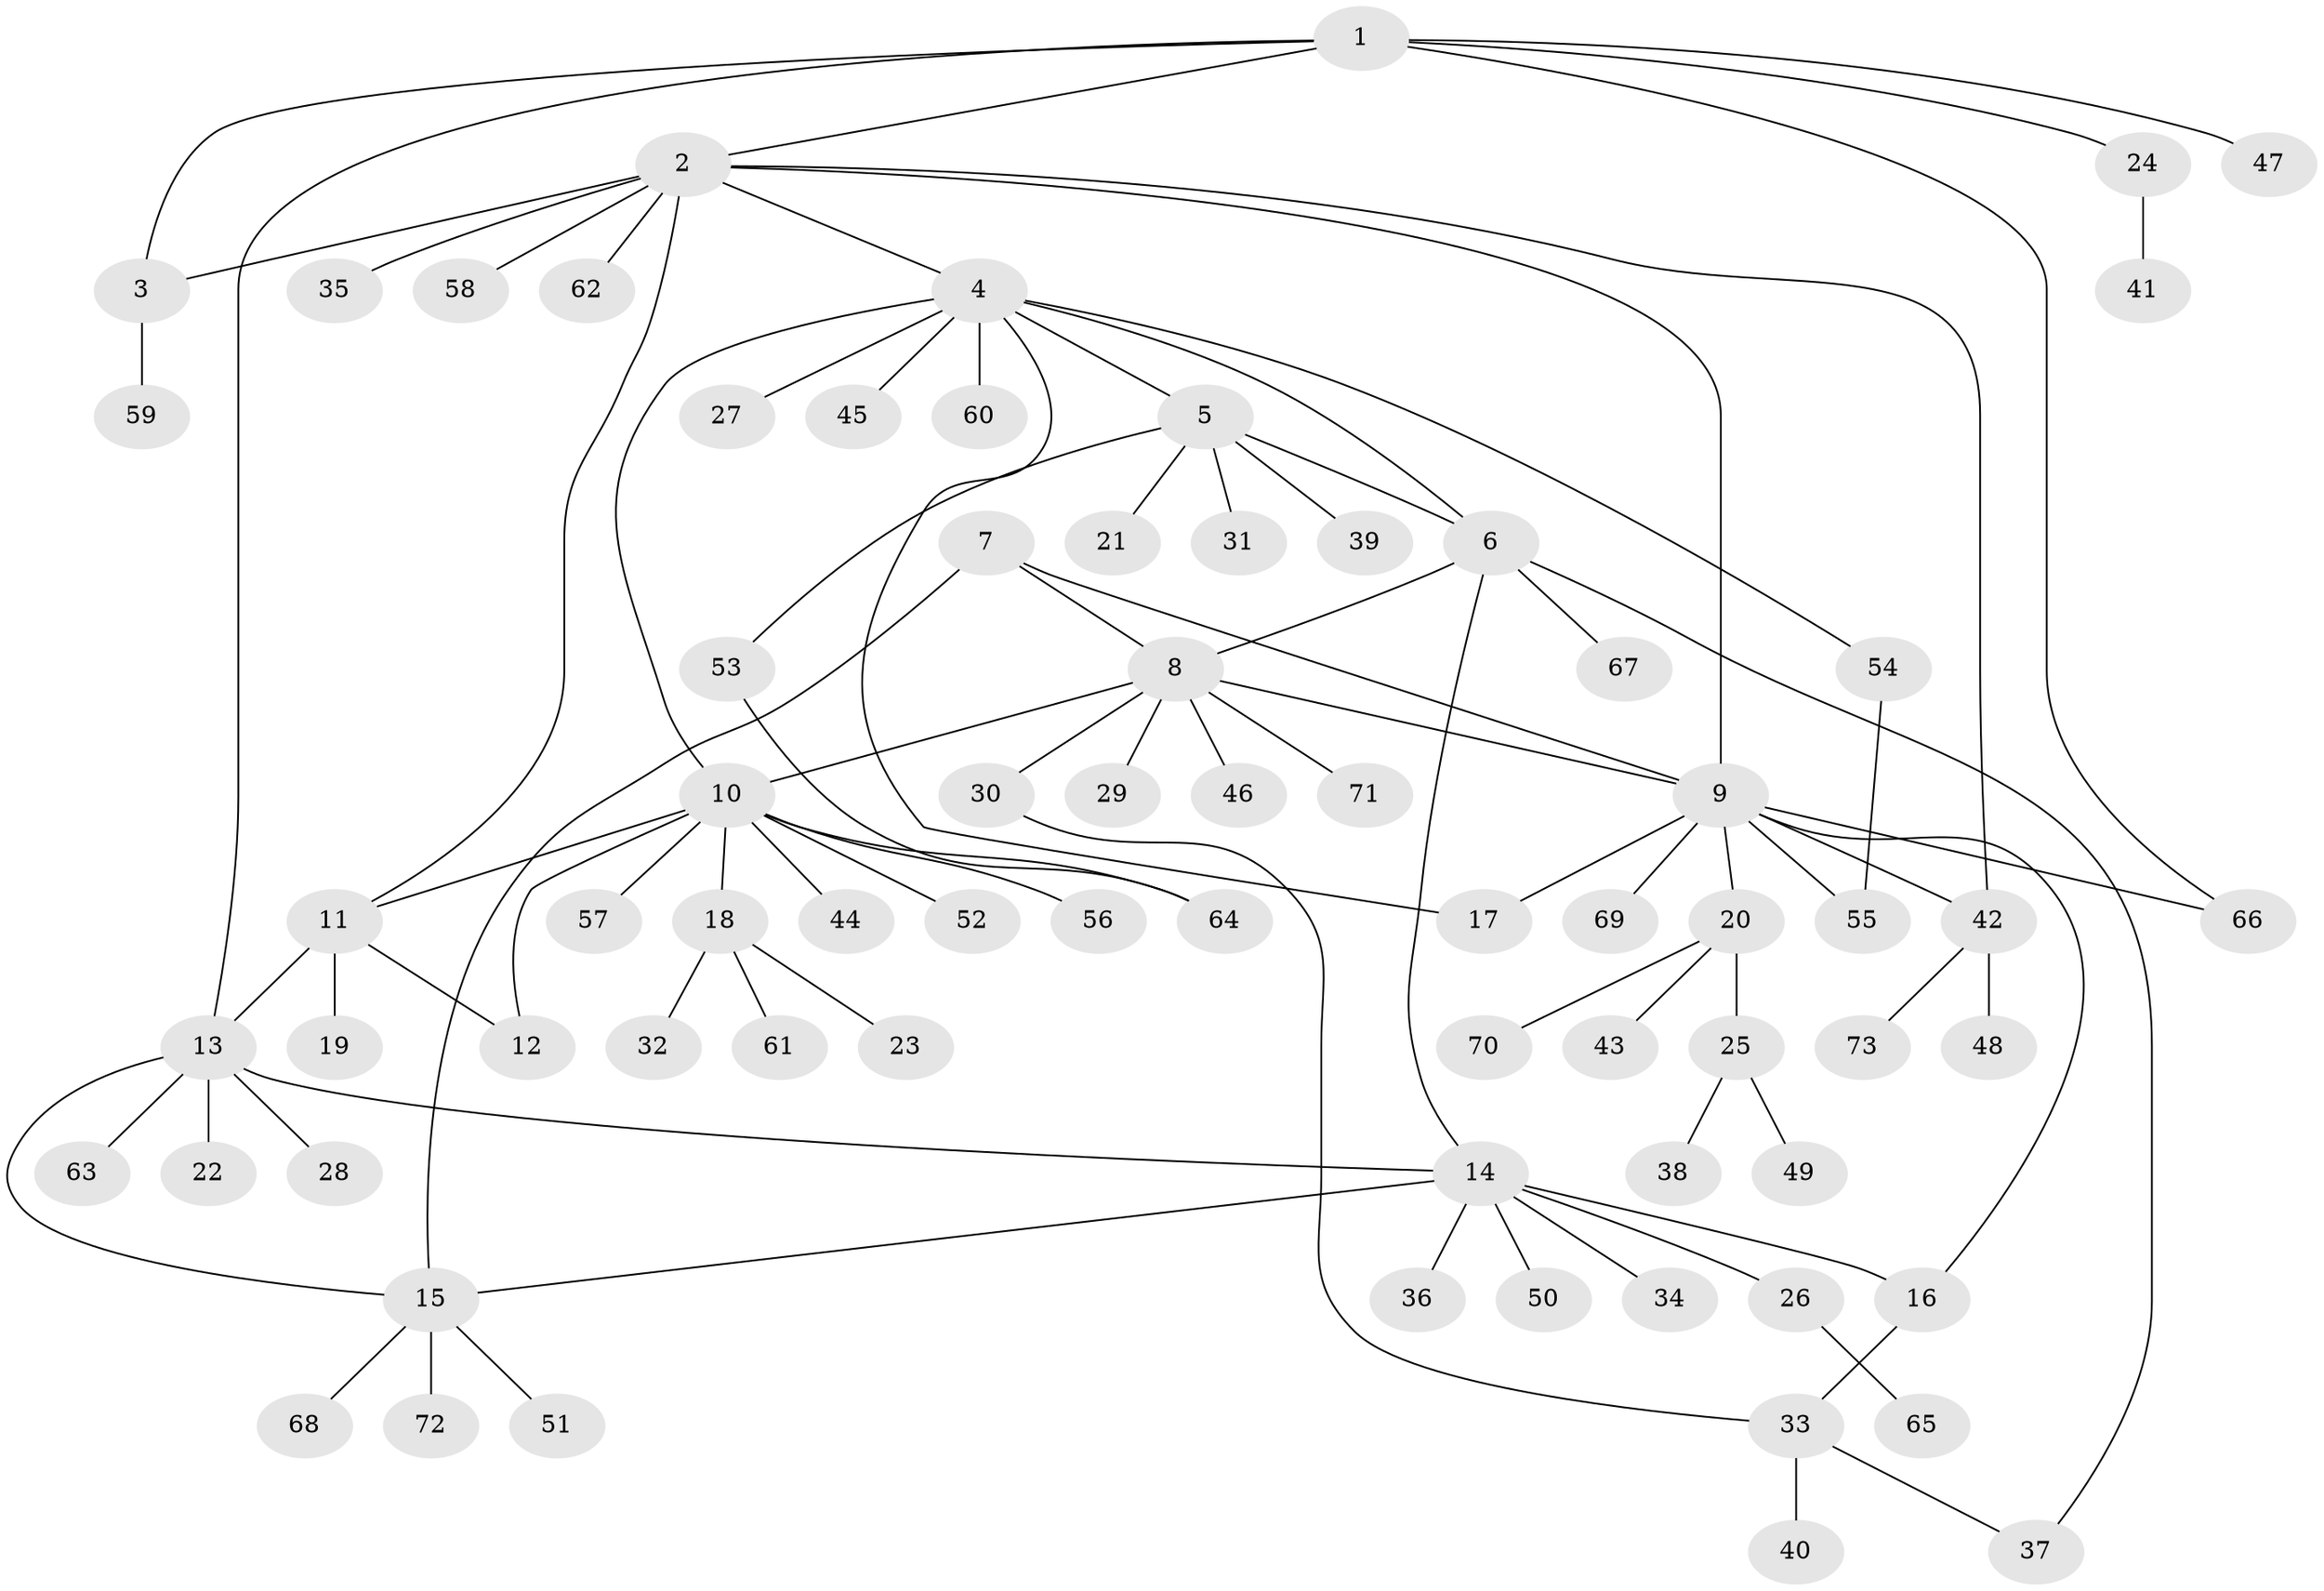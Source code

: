 // Generated by graph-tools (version 1.1) at 2025/16/03/09/25 04:16:04]
// undirected, 73 vertices, 91 edges
graph export_dot {
graph [start="1"]
  node [color=gray90,style=filled];
  1;
  2;
  3;
  4;
  5;
  6;
  7;
  8;
  9;
  10;
  11;
  12;
  13;
  14;
  15;
  16;
  17;
  18;
  19;
  20;
  21;
  22;
  23;
  24;
  25;
  26;
  27;
  28;
  29;
  30;
  31;
  32;
  33;
  34;
  35;
  36;
  37;
  38;
  39;
  40;
  41;
  42;
  43;
  44;
  45;
  46;
  47;
  48;
  49;
  50;
  51;
  52;
  53;
  54;
  55;
  56;
  57;
  58;
  59;
  60;
  61;
  62;
  63;
  64;
  65;
  66;
  67;
  68;
  69;
  70;
  71;
  72;
  73;
  1 -- 2;
  1 -- 3;
  1 -- 13;
  1 -- 24;
  1 -- 47;
  1 -- 66;
  2 -- 3;
  2 -- 4;
  2 -- 9;
  2 -- 11;
  2 -- 35;
  2 -- 42;
  2 -- 58;
  2 -- 62;
  3 -- 59;
  4 -- 5;
  4 -- 6;
  4 -- 10;
  4 -- 17;
  4 -- 27;
  4 -- 45;
  4 -- 54;
  4 -- 60;
  5 -- 6;
  5 -- 21;
  5 -- 31;
  5 -- 39;
  5 -- 53;
  6 -- 8;
  6 -- 14;
  6 -- 37;
  6 -- 67;
  7 -- 8;
  7 -- 9;
  7 -- 15;
  8 -- 9;
  8 -- 10;
  8 -- 29;
  8 -- 30;
  8 -- 46;
  8 -- 71;
  9 -- 16;
  9 -- 17;
  9 -- 20;
  9 -- 42;
  9 -- 55;
  9 -- 66;
  9 -- 69;
  10 -- 11;
  10 -- 12;
  10 -- 18;
  10 -- 44;
  10 -- 52;
  10 -- 56;
  10 -- 57;
  10 -- 64;
  11 -- 12;
  11 -- 13;
  11 -- 19;
  13 -- 14;
  13 -- 15;
  13 -- 22;
  13 -- 28;
  13 -- 63;
  14 -- 15;
  14 -- 16;
  14 -- 26;
  14 -- 34;
  14 -- 36;
  14 -- 50;
  15 -- 51;
  15 -- 68;
  15 -- 72;
  16 -- 33;
  18 -- 23;
  18 -- 32;
  18 -- 61;
  20 -- 25;
  20 -- 43;
  20 -- 70;
  24 -- 41;
  25 -- 38;
  25 -- 49;
  26 -- 65;
  30 -- 33;
  33 -- 37;
  33 -- 40;
  42 -- 48;
  42 -- 73;
  53 -- 64;
  54 -- 55;
}
